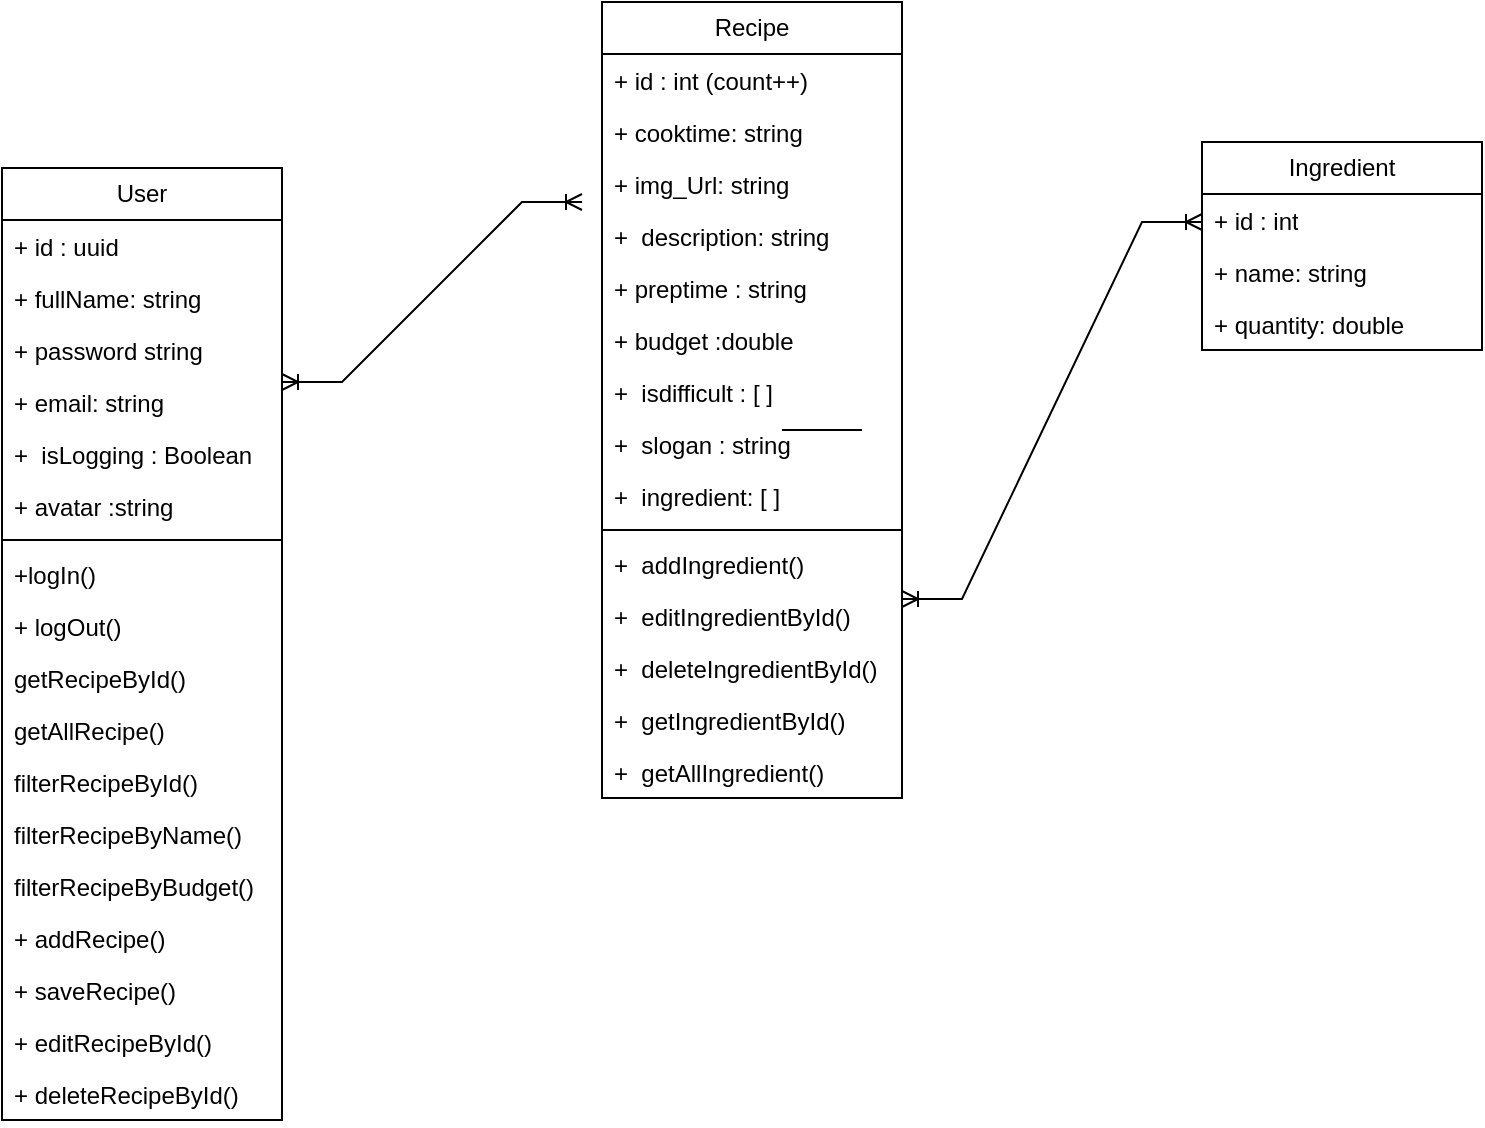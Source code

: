 <mxfile version="22.0.8" type="github">
  <diagram name="Page-1" id="6133507b-19e7-1e82-6fc7-422aa6c4b21f">
    <mxGraphModel dx="1434" dy="734" grid="1" gridSize="10" guides="1" tooltips="1" connect="1" arrows="1" fold="1" page="1" pageScale="1" pageWidth="1100" pageHeight="850" background="none" math="0" shadow="0">
      <root>
        <mxCell id="0" />
        <mxCell id="1" parent="0" />
        <mxCell id="UcmrTIdBXHQOZcciFMnn-12" value="User" style="swimlane;fontStyle=0;childLayout=stackLayout;horizontal=1;startSize=26;fillColor=none;horizontalStack=0;resizeParent=1;resizeParentMax=0;resizeLast=0;collapsible=1;marginBottom=0;whiteSpace=wrap;html=1;" vertex="1" parent="1">
          <mxGeometry x="90" y="243" width="140" height="476" as="geometry" />
        </mxCell>
        <mxCell id="UcmrTIdBXHQOZcciFMnn-13" value="+ id : uuid" style="text;strokeColor=none;fillColor=none;align=left;verticalAlign=top;spacingLeft=4;spacingRight=4;overflow=hidden;rotatable=0;points=[[0,0.5],[1,0.5]];portConstraint=eastwest;whiteSpace=wrap;html=1;" vertex="1" parent="UcmrTIdBXHQOZcciFMnn-12">
          <mxGeometry y="26" width="140" height="26" as="geometry" />
        </mxCell>
        <mxCell id="UcmrTIdBXHQOZcciFMnn-14" value="+ fullName: string" style="text;strokeColor=none;fillColor=none;align=left;verticalAlign=top;spacingLeft=4;spacingRight=4;overflow=hidden;rotatable=0;points=[[0,0.5],[1,0.5]];portConstraint=eastwest;whiteSpace=wrap;html=1;" vertex="1" parent="UcmrTIdBXHQOZcciFMnn-12">
          <mxGeometry y="52" width="140" height="26" as="geometry" />
        </mxCell>
        <mxCell id="UcmrTIdBXHQOZcciFMnn-17" value="+ password string" style="text;strokeColor=none;fillColor=none;align=left;verticalAlign=top;spacingLeft=4;spacingRight=4;overflow=hidden;rotatable=0;points=[[0,0.5],[1,0.5]];portConstraint=eastwest;whiteSpace=wrap;html=1;" vertex="1" parent="UcmrTIdBXHQOZcciFMnn-12">
          <mxGeometry y="78" width="140" height="26" as="geometry" />
        </mxCell>
        <mxCell id="UcmrTIdBXHQOZcciFMnn-16" value="+ email: string" style="text;strokeColor=none;fillColor=none;align=left;verticalAlign=top;spacingLeft=4;spacingRight=4;overflow=hidden;rotatable=0;points=[[0,0.5],[1,0.5]];portConstraint=eastwest;whiteSpace=wrap;html=1;" vertex="1" parent="UcmrTIdBXHQOZcciFMnn-12">
          <mxGeometry y="104" width="140" height="26" as="geometry" />
        </mxCell>
        <mxCell id="UcmrTIdBXHQOZcciFMnn-19" value="+&amp;nbsp; isLogging : Boolean" style="text;strokeColor=none;fillColor=none;align=left;verticalAlign=top;spacingLeft=4;spacingRight=4;overflow=hidden;rotatable=0;points=[[0,0.5],[1,0.5]];portConstraint=eastwest;whiteSpace=wrap;html=1;" vertex="1" parent="UcmrTIdBXHQOZcciFMnn-12">
          <mxGeometry y="130" width="140" height="26" as="geometry" />
        </mxCell>
        <mxCell id="UcmrTIdBXHQOZcciFMnn-18" value="+ avatar :string" style="text;strokeColor=none;fillColor=none;align=left;verticalAlign=top;spacingLeft=4;spacingRight=4;overflow=hidden;rotatable=0;points=[[0,0.5],[1,0.5]];portConstraint=eastwest;whiteSpace=wrap;html=1;" vertex="1" parent="UcmrTIdBXHQOZcciFMnn-12">
          <mxGeometry y="156" width="140" height="26" as="geometry" />
        </mxCell>
        <mxCell id="UcmrTIdBXHQOZcciFMnn-86" value="" style="line;strokeWidth=1;fillColor=none;align=left;verticalAlign=middle;spacingTop=-1;spacingLeft=3;spacingRight=3;rotatable=0;labelPosition=right;points=[];portConstraint=eastwest;strokeColor=inherit;" vertex="1" parent="UcmrTIdBXHQOZcciFMnn-12">
          <mxGeometry y="182" width="140" height="8" as="geometry" />
        </mxCell>
        <mxCell id="UcmrTIdBXHQOZcciFMnn-88" value="+logIn()" style="text;strokeColor=none;fillColor=none;align=left;verticalAlign=top;spacingLeft=4;spacingRight=4;overflow=hidden;rotatable=0;points=[[0,0.5],[1,0.5]];portConstraint=eastwest;whiteSpace=wrap;html=1;" vertex="1" parent="UcmrTIdBXHQOZcciFMnn-12">
          <mxGeometry y="190" width="140" height="26" as="geometry" />
        </mxCell>
        <mxCell id="UcmrTIdBXHQOZcciFMnn-89" value="+ logOut()" style="text;strokeColor=none;fillColor=none;align=left;verticalAlign=top;spacingLeft=4;spacingRight=4;overflow=hidden;rotatable=0;points=[[0,0.5],[1,0.5]];portConstraint=eastwest;whiteSpace=wrap;html=1;" vertex="1" parent="UcmrTIdBXHQOZcciFMnn-12">
          <mxGeometry y="216" width="140" height="26" as="geometry" />
        </mxCell>
        <mxCell id="UcmrTIdBXHQOZcciFMnn-90" value="getRecipeById()" style="text;strokeColor=none;fillColor=none;align=left;verticalAlign=top;spacingLeft=4;spacingRight=4;overflow=hidden;rotatable=0;points=[[0,0.5],[1,0.5]];portConstraint=eastwest;whiteSpace=wrap;html=1;" vertex="1" parent="UcmrTIdBXHQOZcciFMnn-12">
          <mxGeometry y="242" width="140" height="26" as="geometry" />
        </mxCell>
        <mxCell id="UcmrTIdBXHQOZcciFMnn-104" value="getAllRecipe()" style="text;strokeColor=none;fillColor=none;align=left;verticalAlign=top;spacingLeft=4;spacingRight=4;overflow=hidden;rotatable=0;points=[[0,0.5],[1,0.5]];portConstraint=eastwest;whiteSpace=wrap;html=1;" vertex="1" parent="UcmrTIdBXHQOZcciFMnn-12">
          <mxGeometry y="268" width="140" height="26" as="geometry" />
        </mxCell>
        <mxCell id="UcmrTIdBXHQOZcciFMnn-105" value="filterRecipeById()" style="text;strokeColor=none;fillColor=none;align=left;verticalAlign=top;spacingLeft=4;spacingRight=4;overflow=hidden;rotatable=0;points=[[0,0.5],[1,0.5]];portConstraint=eastwest;whiteSpace=wrap;html=1;" vertex="1" parent="UcmrTIdBXHQOZcciFMnn-12">
          <mxGeometry y="294" width="140" height="26" as="geometry" />
        </mxCell>
        <mxCell id="UcmrTIdBXHQOZcciFMnn-109" value="filterRecipeByName()" style="text;strokeColor=none;fillColor=none;align=left;verticalAlign=top;spacingLeft=4;spacingRight=4;overflow=hidden;rotatable=0;points=[[0,0.5],[1,0.5]];portConstraint=eastwest;whiteSpace=wrap;html=1;" vertex="1" parent="UcmrTIdBXHQOZcciFMnn-12">
          <mxGeometry y="320" width="140" height="26" as="geometry" />
        </mxCell>
        <mxCell id="UcmrTIdBXHQOZcciFMnn-110" value="filterRecipeByBudget()" style="text;strokeColor=none;fillColor=none;align=left;verticalAlign=top;spacingLeft=4;spacingRight=4;overflow=hidden;rotatable=0;points=[[0,0.5],[1,0.5]];portConstraint=eastwest;whiteSpace=wrap;html=1;" vertex="1" parent="UcmrTIdBXHQOZcciFMnn-12">
          <mxGeometry y="346" width="140" height="26" as="geometry" />
        </mxCell>
        <mxCell id="UcmrTIdBXHQOZcciFMnn-106" value="+ addRecipe()" style="text;strokeColor=none;fillColor=none;align=left;verticalAlign=top;spacingLeft=4;spacingRight=4;overflow=hidden;rotatable=0;points=[[0,0.5],[1,0.5]];portConstraint=eastwest;whiteSpace=wrap;html=1;" vertex="1" parent="UcmrTIdBXHQOZcciFMnn-12">
          <mxGeometry y="372" width="140" height="26" as="geometry" />
        </mxCell>
        <mxCell id="UcmrTIdBXHQOZcciFMnn-112" value="+ saveRecipe()" style="text;strokeColor=none;fillColor=none;align=left;verticalAlign=top;spacingLeft=4;spacingRight=4;overflow=hidden;rotatable=0;points=[[0,0.5],[1,0.5]];portConstraint=eastwest;whiteSpace=wrap;html=1;" vertex="1" parent="UcmrTIdBXHQOZcciFMnn-12">
          <mxGeometry y="398" width="140" height="26" as="geometry" />
        </mxCell>
        <mxCell id="UcmrTIdBXHQOZcciFMnn-111" value="+ editRecipeById()" style="text;strokeColor=none;fillColor=none;align=left;verticalAlign=top;spacingLeft=4;spacingRight=4;overflow=hidden;rotatable=0;points=[[0,0.5],[1,0.5]];portConstraint=eastwest;whiteSpace=wrap;html=1;" vertex="1" parent="UcmrTIdBXHQOZcciFMnn-12">
          <mxGeometry y="424" width="140" height="26" as="geometry" />
        </mxCell>
        <mxCell id="UcmrTIdBXHQOZcciFMnn-107" value="+ deleteRecipeById()" style="text;strokeColor=none;fillColor=none;align=left;verticalAlign=top;spacingLeft=4;spacingRight=4;overflow=hidden;rotatable=0;points=[[0,0.5],[1,0.5]];portConstraint=eastwest;whiteSpace=wrap;html=1;" vertex="1" parent="UcmrTIdBXHQOZcciFMnn-12">
          <mxGeometry y="450" width="140" height="26" as="geometry" />
        </mxCell>
        <mxCell id="UcmrTIdBXHQOZcciFMnn-36" value="Ingredient" style="swimlane;fontStyle=0;childLayout=stackLayout;horizontal=1;startSize=26;fillColor=none;horizontalStack=0;resizeParent=1;resizeParentMax=0;resizeLast=0;collapsible=1;marginBottom=0;whiteSpace=wrap;html=1;" vertex="1" parent="1">
          <mxGeometry x="690" y="230" width="140" height="104" as="geometry" />
        </mxCell>
        <mxCell id="UcmrTIdBXHQOZcciFMnn-37" value="+ id : int" style="text;strokeColor=none;fillColor=none;align=left;verticalAlign=top;spacingLeft=4;spacingRight=4;overflow=hidden;rotatable=0;points=[[0,0.5],[1,0.5]];portConstraint=eastwest;whiteSpace=wrap;html=1;" vertex="1" parent="UcmrTIdBXHQOZcciFMnn-36">
          <mxGeometry y="26" width="140" height="26" as="geometry" />
        </mxCell>
        <mxCell id="UcmrTIdBXHQOZcciFMnn-38" value="+ name: string" style="text;strokeColor=none;fillColor=none;align=left;verticalAlign=top;spacingLeft=4;spacingRight=4;overflow=hidden;rotatable=0;points=[[0,0.5],[1,0.5]];portConstraint=eastwest;whiteSpace=wrap;html=1;" vertex="1" parent="UcmrTIdBXHQOZcciFMnn-36">
          <mxGeometry y="52" width="140" height="26" as="geometry" />
        </mxCell>
        <mxCell id="UcmrTIdBXHQOZcciFMnn-108" value="+ quantity: double" style="text;strokeColor=none;fillColor=none;align=left;verticalAlign=top;spacingLeft=4;spacingRight=4;overflow=hidden;rotatable=0;points=[[0,0.5],[1,0.5]];portConstraint=eastwest;whiteSpace=wrap;html=1;" vertex="1" parent="UcmrTIdBXHQOZcciFMnn-36">
          <mxGeometry y="78" width="140" height="26" as="geometry" />
        </mxCell>
        <mxCell id="UcmrTIdBXHQOZcciFMnn-21" value="Recipe" style="swimlane;fontStyle=0;childLayout=stackLayout;horizontal=1;startSize=26;fillColor=none;horizontalStack=0;resizeParent=1;resizeParentMax=0;resizeLast=0;collapsible=1;marginBottom=0;whiteSpace=wrap;html=1;" vertex="1" parent="1">
          <mxGeometry x="390" y="160" width="150" height="398" as="geometry" />
        </mxCell>
        <mxCell id="UcmrTIdBXHQOZcciFMnn-22" value="+ id : int (count++)" style="text;strokeColor=none;fillColor=none;align=left;verticalAlign=top;spacingLeft=4;spacingRight=4;overflow=hidden;rotatable=0;points=[[0,0.5],[1,0.5]];portConstraint=eastwest;whiteSpace=wrap;html=1;" vertex="1" parent="UcmrTIdBXHQOZcciFMnn-21">
          <mxGeometry y="26" width="150" height="26" as="geometry" />
        </mxCell>
        <mxCell id="UcmrTIdBXHQOZcciFMnn-24" value="+ cooktime: string" style="text;strokeColor=none;fillColor=none;align=left;verticalAlign=top;spacingLeft=4;spacingRight=4;overflow=hidden;rotatable=0;points=[[0,0.5],[1,0.5]];portConstraint=eastwest;whiteSpace=wrap;html=1;" vertex="1" parent="UcmrTIdBXHQOZcciFMnn-21">
          <mxGeometry y="52" width="150" height="26" as="geometry" />
        </mxCell>
        <mxCell id="UcmrTIdBXHQOZcciFMnn-23" value="+ img_Url: string" style="text;strokeColor=none;fillColor=none;align=left;verticalAlign=top;spacingLeft=4;spacingRight=4;overflow=hidden;rotatable=0;points=[[0,0.5],[1,0.5]];portConstraint=eastwest;whiteSpace=wrap;html=1;" vertex="1" parent="UcmrTIdBXHQOZcciFMnn-21">
          <mxGeometry y="78" width="150" height="26" as="geometry" />
        </mxCell>
        <mxCell id="UcmrTIdBXHQOZcciFMnn-119" style="edgeStyle=orthogonalEdgeStyle;rounded=0;orthogonalLoop=1;jettySize=auto;html=1;exitX=1;exitY=0.5;exitDx=0;exitDy=0;" edge="1" parent="UcmrTIdBXHQOZcciFMnn-21" source="UcmrTIdBXHQOZcciFMnn-27">
          <mxGeometry relative="1" as="geometry">
            <mxPoint x="150" y="117" as="targetPoint" />
          </mxGeometry>
        </mxCell>
        <mxCell id="UcmrTIdBXHQOZcciFMnn-27" value="+&amp;nbsp; description: string" style="text;strokeColor=none;fillColor=none;align=left;verticalAlign=top;spacingLeft=4;spacingRight=4;overflow=hidden;rotatable=0;points=[[0,0.5],[1,0.5]];portConstraint=eastwest;whiteSpace=wrap;html=1;" vertex="1" parent="UcmrTIdBXHQOZcciFMnn-21">
          <mxGeometry y="104" width="150" height="26" as="geometry" />
        </mxCell>
        <mxCell id="UcmrTIdBXHQOZcciFMnn-25" value="+ preptime : string" style="text;strokeColor=none;fillColor=none;align=left;verticalAlign=top;spacingLeft=4;spacingRight=4;overflow=hidden;rotatable=0;points=[[0,0.5],[1,0.5]];portConstraint=eastwest;whiteSpace=wrap;html=1;" vertex="1" parent="UcmrTIdBXHQOZcciFMnn-21">
          <mxGeometry y="130" width="150" height="26" as="geometry" />
        </mxCell>
        <mxCell id="UcmrTIdBXHQOZcciFMnn-26" value="+ budget :double" style="text;strokeColor=none;fillColor=none;align=left;verticalAlign=top;spacingLeft=4;spacingRight=4;overflow=hidden;rotatable=0;points=[[0,0.5],[1,0.5]];portConstraint=eastwest;whiteSpace=wrap;html=1;" vertex="1" parent="UcmrTIdBXHQOZcciFMnn-21">
          <mxGeometry y="156" width="150" height="26" as="geometry" />
        </mxCell>
        <mxCell id="UcmrTIdBXHQOZcciFMnn-28" value="+&amp;nbsp; isdifficult : [ ]" style="text;strokeColor=none;fillColor=none;align=left;verticalAlign=top;spacingLeft=4;spacingRight=4;overflow=hidden;rotatable=0;points=[[0,0.5],[1,0.5]];portConstraint=eastwest;whiteSpace=wrap;html=1;" vertex="1" parent="UcmrTIdBXHQOZcciFMnn-21">
          <mxGeometry y="182" width="150" height="26" as="geometry" />
        </mxCell>
        <mxCell id="UcmrTIdBXHQOZcciFMnn-29" value="+&amp;nbsp; slogan : string" style="text;strokeColor=none;fillColor=none;align=left;verticalAlign=top;spacingLeft=4;spacingRight=4;overflow=hidden;rotatable=0;points=[[0,0.5],[1,0.5]];portConstraint=eastwest;whiteSpace=wrap;html=1;" vertex="1" parent="UcmrTIdBXHQOZcciFMnn-21">
          <mxGeometry y="208" width="150" height="26" as="geometry" />
        </mxCell>
        <mxCell id="UcmrTIdBXHQOZcciFMnn-30" value="+&amp;nbsp; ingredient: [ ]" style="text;strokeColor=none;fillColor=none;align=left;verticalAlign=top;spacingLeft=4;spacingRight=4;overflow=hidden;rotatable=0;points=[[0,0.5],[1,0.5]];portConstraint=eastwest;whiteSpace=wrap;html=1;" vertex="1" parent="UcmrTIdBXHQOZcciFMnn-21">
          <mxGeometry y="234" width="150" height="26" as="geometry" />
        </mxCell>
        <mxCell id="UcmrTIdBXHQOZcciFMnn-114" value="" style="line;strokeWidth=1;fillColor=none;align=left;verticalAlign=middle;spacingTop=-1;spacingLeft=3;spacingRight=3;rotatable=0;labelPosition=right;points=[];portConstraint=eastwest;strokeColor=inherit;" vertex="1" parent="UcmrTIdBXHQOZcciFMnn-21">
          <mxGeometry y="260" width="150" height="8" as="geometry" />
        </mxCell>
        <mxCell id="UcmrTIdBXHQOZcciFMnn-113" value="+&amp;nbsp; addIngredient()" style="text;strokeColor=none;fillColor=none;align=left;verticalAlign=top;spacingLeft=4;spacingRight=4;overflow=hidden;rotatable=0;points=[[0,0.5],[1,0.5]];portConstraint=eastwest;whiteSpace=wrap;html=1;" vertex="1" parent="UcmrTIdBXHQOZcciFMnn-21">
          <mxGeometry y="268" width="150" height="26" as="geometry" />
        </mxCell>
        <mxCell id="UcmrTIdBXHQOZcciFMnn-115" value="+&amp;nbsp; editIngredientById()" style="text;strokeColor=none;fillColor=none;align=left;verticalAlign=top;spacingLeft=4;spacingRight=4;overflow=hidden;rotatable=0;points=[[0,0.5],[1,0.5]];portConstraint=eastwest;whiteSpace=wrap;html=1;" vertex="1" parent="UcmrTIdBXHQOZcciFMnn-21">
          <mxGeometry y="294" width="150" height="26" as="geometry" />
        </mxCell>
        <mxCell id="UcmrTIdBXHQOZcciFMnn-116" value="+&amp;nbsp; deleteIngredientById()" style="text;strokeColor=none;fillColor=none;align=left;verticalAlign=top;spacingLeft=4;spacingRight=4;overflow=hidden;rotatable=0;points=[[0,0.5],[1,0.5]];portConstraint=eastwest;whiteSpace=wrap;html=1;" vertex="1" parent="UcmrTIdBXHQOZcciFMnn-21">
          <mxGeometry y="320" width="150" height="26" as="geometry" />
        </mxCell>
        <mxCell id="UcmrTIdBXHQOZcciFMnn-120" value="+&amp;nbsp; getIngredientById()" style="text;strokeColor=none;fillColor=none;align=left;verticalAlign=top;spacingLeft=4;spacingRight=4;overflow=hidden;rotatable=0;points=[[0,0.5],[1,0.5]];portConstraint=eastwest;whiteSpace=wrap;html=1;" vertex="1" parent="UcmrTIdBXHQOZcciFMnn-21">
          <mxGeometry y="346" width="150" height="26" as="geometry" />
        </mxCell>
        <mxCell id="UcmrTIdBXHQOZcciFMnn-118" value="+&amp;nbsp; getAllIngredient()" style="text;strokeColor=none;fillColor=none;align=left;verticalAlign=top;spacingLeft=4;spacingRight=4;overflow=hidden;rotatable=0;points=[[0,0.5],[1,0.5]];portConstraint=eastwest;whiteSpace=wrap;html=1;" vertex="1" parent="UcmrTIdBXHQOZcciFMnn-21">
          <mxGeometry y="372" width="150" height="26" as="geometry" />
        </mxCell>
        <mxCell id="UcmrTIdBXHQOZcciFMnn-79" value="" style="edgeStyle=entityRelationEdgeStyle;fontSize=12;html=1;endArrow=ERoneToMany;startArrow=ERoneToMany;rounded=0;" edge="1" parent="1">
          <mxGeometry width="100" height="100" relative="1" as="geometry">
            <mxPoint x="230" y="350" as="sourcePoint" />
            <mxPoint x="380" y="260" as="targetPoint" />
          </mxGeometry>
        </mxCell>
        <mxCell id="UcmrTIdBXHQOZcciFMnn-80" value="" style="edgeStyle=entityRelationEdgeStyle;fontSize=12;html=1;endArrow=ERoneToMany;startArrow=ERoneToMany;rounded=0;exitX=1;exitY=0.75;exitDx=0;exitDy=0;" edge="1" parent="1" source="UcmrTIdBXHQOZcciFMnn-21">
          <mxGeometry width="100" height="100" relative="1" as="geometry">
            <mxPoint x="540" y="360" as="sourcePoint" />
            <mxPoint x="690" y="270" as="targetPoint" />
          </mxGeometry>
        </mxCell>
        <mxCell id="UcmrTIdBXHQOZcciFMnn-85" value="" style="line;strokeWidth=1;fillColor=none;align=left;verticalAlign=middle;spacingTop=-1;spacingLeft=3;spacingRight=3;rotatable=0;labelPosition=right;points=[];portConstraint=eastwest;strokeColor=inherit;" vertex="1" parent="1">
          <mxGeometry x="480" y="370" width="40" height="8" as="geometry" />
        </mxCell>
      </root>
    </mxGraphModel>
  </diagram>
</mxfile>
